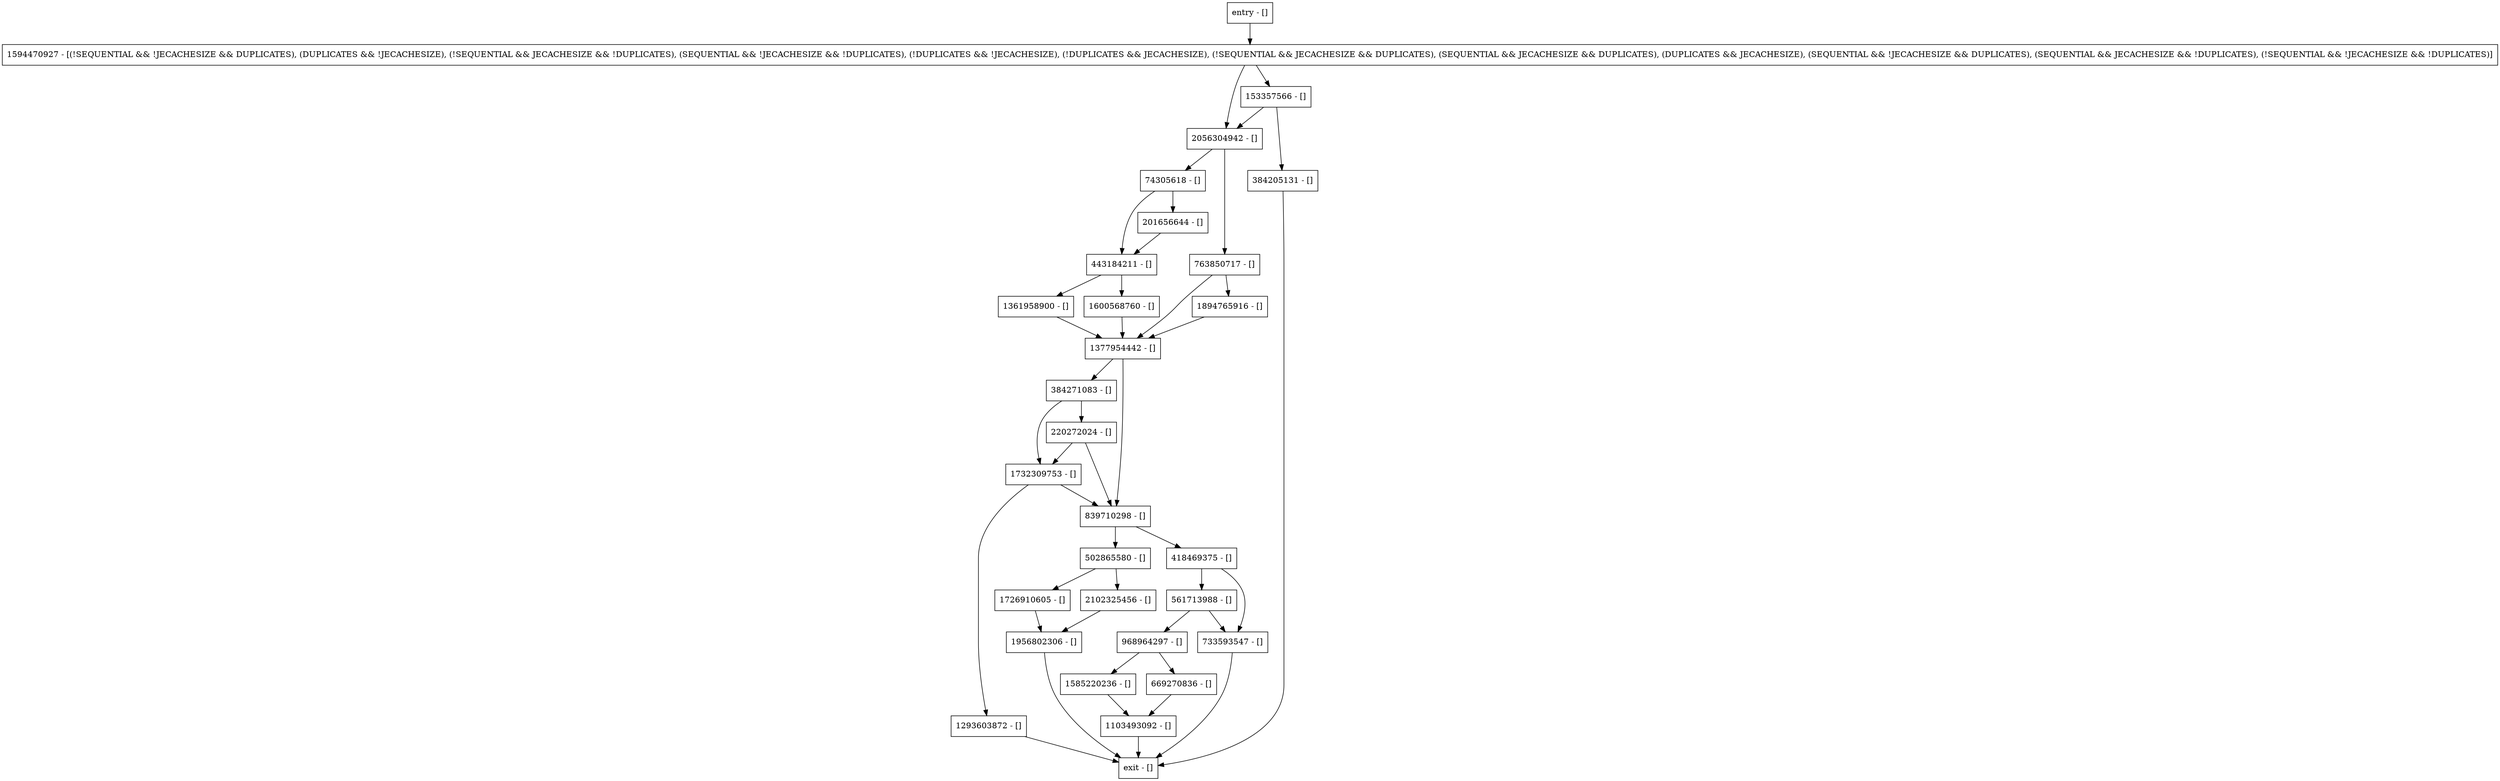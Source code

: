 digraph updateLNSlotKey {
node [shape=record];
220272024 [label="220272024 - []"];
1732309753 [label="1732309753 - []"];
1585220236 [label="1585220236 - []"];
669270836 [label="669270836 - []"];
1956802306 [label="1956802306 - []"];
384205131 [label="384205131 - []"];
561713988 [label="561713988 - []"];
1377954442 [label="1377954442 - []"];
384271083 [label="384271083 - []"];
1726910605 [label="1726910605 - []"];
1600568760 [label="1600568760 - []"];
968964297 [label="968964297 - []"];
2056304942 [label="2056304942 - []"];
2102325456 [label="2102325456 - []"];
839710298 [label="839710298 - []"];
201656644 [label="201656644 - []"];
1594470927 [label="1594470927 - [(!SEQUENTIAL && !JECACHESIZE && DUPLICATES), (DUPLICATES && !JECACHESIZE), (!SEQUENTIAL && JECACHESIZE && !DUPLICATES), (SEQUENTIAL && !JECACHESIZE && !DUPLICATES), (!DUPLICATES && !JECACHESIZE), (!DUPLICATES && JECACHESIZE), (!SEQUENTIAL && JECACHESIZE && DUPLICATES), (SEQUENTIAL && JECACHESIZE && DUPLICATES), (DUPLICATES && JECACHESIZE), (SEQUENTIAL && !JECACHESIZE && DUPLICATES), (SEQUENTIAL && JECACHESIZE && !DUPLICATES), (!SEQUENTIAL && !JECACHESIZE && !DUPLICATES)]"];
74305618 [label="74305618 - []"];
1103493092 [label="1103493092 - []"];
153357566 [label="153357566 - []"];
1894765916 [label="1894765916 - []"];
1361958900 [label="1361958900 - []"];
entry [label="entry - []"];
exit [label="exit - []"];
502865580 [label="502865580 - []"];
443184211 [label="443184211 - []"];
418469375 [label="418469375 - []"];
733593547 [label="733593547 - []"];
1293603872 [label="1293603872 - []"];
763850717 [label="763850717 - []"];
entry;
exit;
220272024 -> 1732309753;
220272024 -> 839710298;
1732309753 -> 839710298;
1732309753 -> 1293603872;
1585220236 -> 1103493092;
669270836 -> 1103493092;
1956802306 -> exit;
384205131 -> exit;
561713988 -> 733593547;
561713988 -> 968964297;
1377954442 -> 839710298;
1377954442 -> 384271083;
384271083 -> 220272024;
384271083 -> 1732309753;
1726910605 -> 1956802306;
1600568760 -> 1377954442;
968964297 -> 1585220236;
968964297 -> 669270836;
2056304942 -> 74305618;
2056304942 -> 763850717;
2102325456 -> 1956802306;
839710298 -> 502865580;
839710298 -> 418469375;
201656644 -> 443184211;
1594470927 -> 2056304942;
1594470927 -> 153357566;
74305618 -> 201656644;
74305618 -> 443184211;
1103493092 -> exit;
153357566 -> 384205131;
153357566 -> 2056304942;
1894765916 -> 1377954442;
1361958900 -> 1377954442;
entry -> 1594470927;
502865580 -> 2102325456;
502865580 -> 1726910605;
443184211 -> 1361958900;
443184211 -> 1600568760;
418469375 -> 561713988;
418469375 -> 733593547;
733593547 -> exit;
1293603872 -> exit;
763850717 -> 1894765916;
763850717 -> 1377954442;
}
